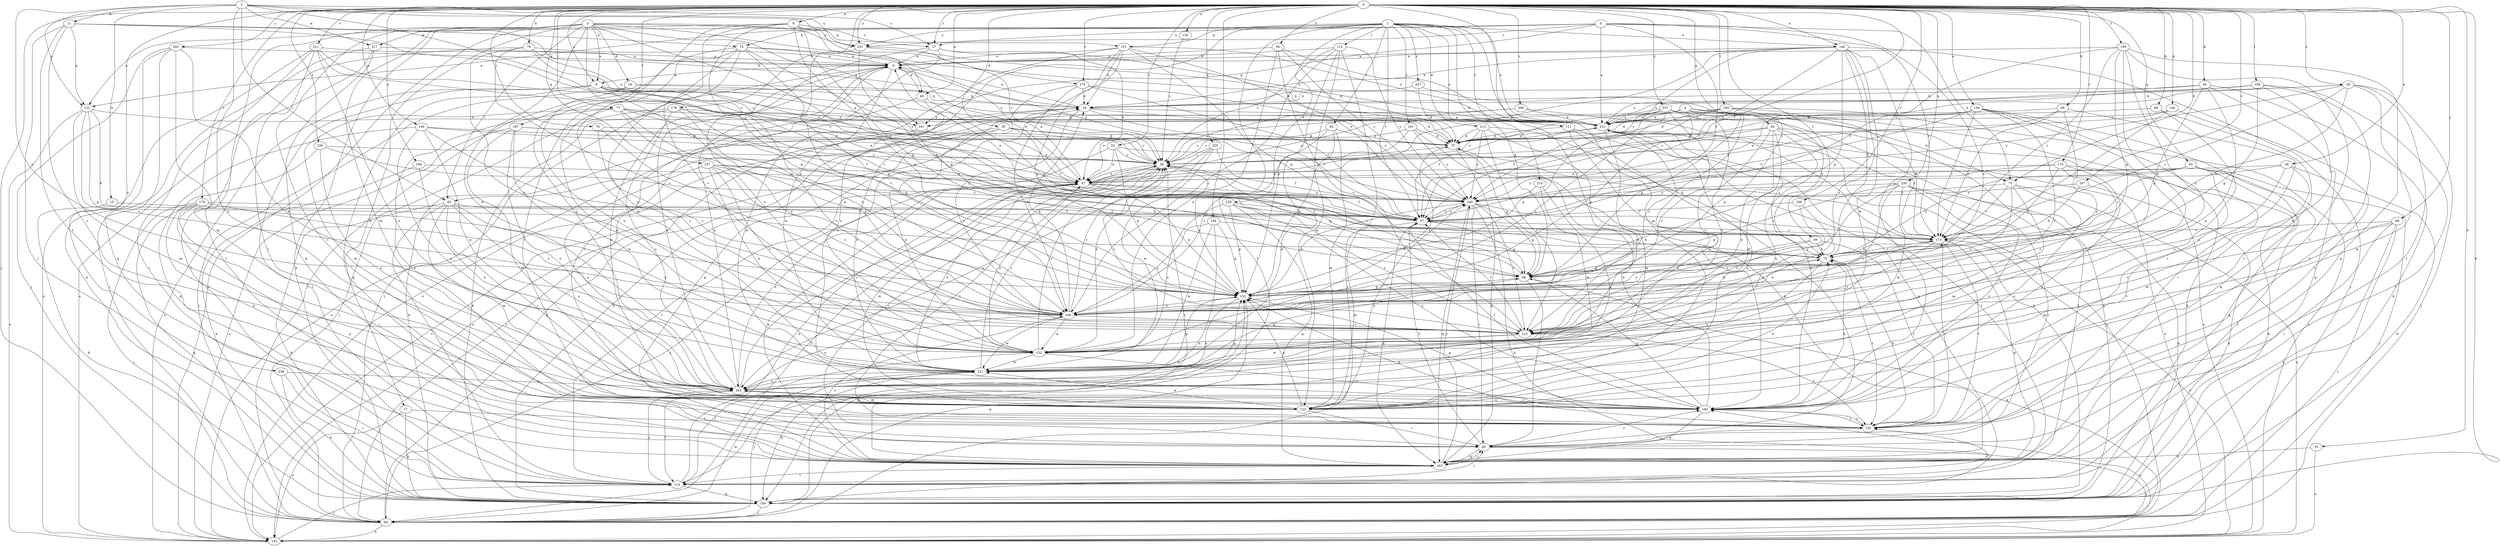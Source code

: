 strict digraph  {
0;
1;
2;
3;
4;
5;
6;
8;
9;
11;
15;
16;
17;
18;
22;
26;
27;
28;
30;
35;
36;
37;
38;
46;
47;
49;
54;
57;
63;
64;
66;
68;
70;
73;
74;
75;
76;
77;
82;
83;
85;
88;
94;
99;
104;
109;
111;
112;
114;
123;
126;
129;
131;
132;
139;
140;
143;
146;
149;
151;
152;
157;
161;
162;
164;
170;
172;
173;
178;
179;
182;
184;
185;
187;
189;
191;
192;
194;
201;
202;
206;
207;
211;
212;
213;
215;
217;
221;
225;
226;
230;
231;
237;
239;
240;
245;
247;
249;
0 -> 6  [label=a];
0 -> 8  [label=a];
0 -> 22  [label=c];
0 -> 26  [label=c];
0 -> 27  [label=c];
0 -> 30  [label=d];
0 -> 35  [label=d];
0 -> 36  [label=d];
0 -> 38  [label=e];
0 -> 46  [label=e];
0 -> 49  [label=f];
0 -> 54  [label=f];
0 -> 57  [label=f];
0 -> 63  [label=g];
0 -> 64  [label=g];
0 -> 68  [label=h];
0 -> 70  [label=h];
0 -> 73  [label=h];
0 -> 76  [label=i];
0 -> 77  [label=i];
0 -> 88  [label=j];
0 -> 94  [label=j];
0 -> 99  [label=k];
0 -> 104  [label=k];
0 -> 109  [label=l];
0 -> 126  [label=n];
0 -> 139  [label=o];
0 -> 140  [label=o];
0 -> 146  [label=p];
0 -> 149  [label=p];
0 -> 157  [label=q];
0 -> 164  [label=r];
0 -> 170  [label=r];
0 -> 172  [label=r];
0 -> 178  [label=s];
0 -> 179  [label=s];
0 -> 184  [label=t];
0 -> 185  [label=t];
0 -> 187  [label=t];
0 -> 189  [label=t];
0 -> 194  [label=u];
0 -> 201  [label=u];
0 -> 206  [label=v];
0 -> 207  [label=v];
0 -> 211  [label=v];
0 -> 212  [label=v];
0 -> 225  [label=x];
0 -> 226  [label=x];
0 -> 230  [label=x];
0 -> 237  [label=y];
0 -> 239  [label=y];
0 -> 245  [label=z];
1 -> 57  [label=f];
1 -> 66  [label=g];
1 -> 82  [label=i];
1 -> 83  [label=i];
1 -> 111  [label=l];
1 -> 112  [label=l];
1 -> 114  [label=l];
1 -> 123  [label=m];
1 -> 129  [label=n];
1 -> 131  [label=n];
1 -> 140  [label=o];
1 -> 151  [label=p];
1 -> 191  [label=t];
1 -> 201  [label=u];
1 -> 213  [label=w];
1 -> 215  [label=w];
1 -> 217  [label=w];
1 -> 231  [label=x];
1 -> 247  [label=z];
2 -> 11  [label=b];
2 -> 15  [label=b];
2 -> 27  [label=c];
2 -> 46  [label=e];
2 -> 83  [label=i];
2 -> 131  [label=n];
2 -> 182  [label=s];
2 -> 201  [label=u];
2 -> 217  [label=w];
2 -> 240  [label=y];
2 -> 249  [label=z];
3 -> 8  [label=a];
3 -> 16  [label=b];
3 -> 17  [label=b];
3 -> 83  [label=i];
3 -> 85  [label=i];
3 -> 104  [label=k];
3 -> 114  [label=l];
3 -> 123  [label=m];
3 -> 143  [label=o];
3 -> 151  [label=p];
3 -> 152  [label=p];
3 -> 161  [label=q];
3 -> 172  [label=r];
3 -> 173  [label=r];
3 -> 201  [label=u];
3 -> 221  [label=w];
4 -> 37  [label=d];
4 -> 66  [label=g];
4 -> 73  [label=h];
4 -> 104  [label=k];
4 -> 152  [label=p];
4 -> 161  [label=q];
4 -> 231  [label=x];
4 -> 249  [label=z];
5 -> 27  [label=c];
5 -> 57  [label=f];
5 -> 73  [label=h];
5 -> 74  [label=h];
5 -> 161  [label=q];
5 -> 173  [label=r];
5 -> 201  [label=u];
5 -> 231  [label=x];
5 -> 249  [label=z];
6 -> 27  [label=c];
6 -> 66  [label=g];
6 -> 131  [label=n];
6 -> 152  [label=p];
6 -> 202  [label=u];
6 -> 212  [label=v];
6 -> 240  [label=y];
6 -> 249  [label=z];
8 -> 18  [label=b];
8 -> 28  [label=c];
8 -> 114  [label=l];
8 -> 143  [label=o];
8 -> 152  [label=p];
8 -> 161  [label=q];
8 -> 162  [label=q];
8 -> 173  [label=r];
8 -> 249  [label=z];
9 -> 8  [label=a];
9 -> 46  [label=e];
9 -> 47  [label=e];
9 -> 94  [label=j];
9 -> 192  [label=t];
9 -> 202  [label=u];
9 -> 221  [label=w];
11 -> 18  [label=b];
11 -> 74  [label=h];
11 -> 114  [label=l];
11 -> 131  [label=n];
11 -> 182  [label=s];
11 -> 192  [label=t];
11 -> 240  [label=y];
15 -> 57  [label=f];
15 -> 104  [label=k];
16 -> 18  [label=b];
16 -> 94  [label=j];
16 -> 132  [label=n];
16 -> 231  [label=x];
17 -> 104  [label=k];
17 -> 143  [label=o];
17 -> 192  [label=t];
18 -> 9  [label=a];
18 -> 37  [label=d];
18 -> 57  [label=f];
18 -> 104  [label=k];
18 -> 143  [label=o];
18 -> 212  [label=v];
18 -> 231  [label=x];
22 -> 28  [label=c];
22 -> 47  [label=e];
22 -> 114  [label=l];
22 -> 152  [label=p];
22 -> 173  [label=r];
26 -> 18  [label=b];
26 -> 37  [label=d];
26 -> 75  [label=h];
26 -> 94  [label=j];
26 -> 123  [label=m];
26 -> 173  [label=r];
26 -> 192  [label=t];
26 -> 240  [label=y];
27 -> 9  [label=a];
27 -> 47  [label=e];
27 -> 132  [label=n];
27 -> 143  [label=o];
27 -> 231  [label=x];
28 -> 47  [label=e];
28 -> 66  [label=g];
28 -> 85  [label=i];
28 -> 94  [label=j];
28 -> 192  [label=t];
30 -> 28  [label=c];
30 -> 37  [label=d];
30 -> 57  [label=f];
30 -> 94  [label=j];
30 -> 132  [label=n];
30 -> 143  [label=o];
35 -> 143  [label=o];
35 -> 162  [label=q];
36 -> 18  [label=b];
36 -> 66  [label=g];
36 -> 104  [label=k];
36 -> 132  [label=n];
36 -> 162  [label=q];
36 -> 231  [label=x];
37 -> 28  [label=c];
37 -> 66  [label=g];
37 -> 162  [label=q];
37 -> 231  [label=x];
38 -> 47  [label=e];
38 -> 104  [label=k];
38 -> 123  [label=m];
38 -> 173  [label=r];
38 -> 249  [label=z];
46 -> 75  [label=h];
46 -> 132  [label=n];
46 -> 143  [label=o];
47 -> 9  [label=a];
47 -> 57  [label=f];
47 -> 94  [label=j];
47 -> 123  [label=m];
47 -> 152  [label=p];
47 -> 240  [label=y];
49 -> 75  [label=h];
49 -> 152  [label=p];
49 -> 192  [label=t];
49 -> 249  [label=z];
54 -> 9  [label=a];
54 -> 132  [label=n];
54 -> 212  [label=v];
54 -> 231  [label=x];
54 -> 240  [label=y];
57 -> 9  [label=a];
57 -> 66  [label=g];
57 -> 75  [label=h];
57 -> 123  [label=m];
57 -> 162  [label=q];
57 -> 173  [label=r];
57 -> 240  [label=y];
63 -> 47  [label=e];
63 -> 75  [label=h];
63 -> 94  [label=j];
63 -> 114  [label=l];
63 -> 162  [label=q];
63 -> 192  [label=t];
63 -> 240  [label=y];
64 -> 28  [label=c];
64 -> 37  [label=d];
64 -> 114  [label=l];
64 -> 132  [label=n];
64 -> 173  [label=r];
64 -> 202  [label=u];
64 -> 212  [label=v];
64 -> 221  [label=w];
66 -> 28  [label=c];
66 -> 85  [label=i];
66 -> 152  [label=p];
68 -> 173  [label=r];
68 -> 182  [label=s];
68 -> 231  [label=x];
68 -> 240  [label=y];
68 -> 249  [label=z];
70 -> 9  [label=a];
70 -> 47  [label=e];
70 -> 114  [label=l];
70 -> 212  [label=v];
70 -> 231  [label=x];
70 -> 249  [label=z];
73 -> 123  [label=m];
73 -> 143  [label=o];
73 -> 173  [label=r];
73 -> 182  [label=s];
73 -> 240  [label=y];
73 -> 249  [label=z];
74 -> 9  [label=a];
74 -> 37  [label=d];
74 -> 75  [label=h];
74 -> 94  [label=j];
74 -> 132  [label=n];
74 -> 152  [label=p];
74 -> 192  [label=t];
74 -> 221  [label=w];
75 -> 66  [label=g];
75 -> 173  [label=r];
75 -> 192  [label=t];
75 -> 202  [label=u];
76 -> 37  [label=d];
76 -> 152  [label=p];
76 -> 249  [label=z];
77 -> 47  [label=e];
77 -> 57  [label=f];
77 -> 123  [label=m];
77 -> 132  [label=n];
77 -> 152  [label=p];
77 -> 192  [label=t];
77 -> 231  [label=x];
77 -> 249  [label=z];
82 -> 28  [label=c];
82 -> 37  [label=d];
82 -> 123  [label=m];
82 -> 221  [label=w];
82 -> 249  [label=z];
83 -> 57  [label=f];
83 -> 104  [label=k];
83 -> 114  [label=l];
83 -> 123  [label=m];
83 -> 132  [label=n];
83 -> 182  [label=s];
83 -> 202  [label=u];
85 -> 57  [label=f];
85 -> 143  [label=o];
85 -> 162  [label=q];
85 -> 182  [label=s];
88 -> 85  [label=i];
88 -> 94  [label=j];
88 -> 104  [label=k];
88 -> 123  [label=m];
88 -> 173  [label=r];
88 -> 212  [label=v];
94 -> 18  [label=b];
94 -> 66  [label=g];
94 -> 143  [label=o];
94 -> 152  [label=p];
94 -> 221  [label=w];
99 -> 182  [label=s];
99 -> 202  [label=u];
99 -> 231  [label=x];
104 -> 94  [label=j];
104 -> 152  [label=p];
109 -> 18  [label=b];
109 -> 66  [label=g];
109 -> 114  [label=l];
109 -> 132  [label=n];
109 -> 192  [label=t];
109 -> 231  [label=x];
111 -> 37  [label=d];
111 -> 85  [label=i];
111 -> 162  [label=q];
111 -> 182  [label=s];
112 -> 9  [label=a];
112 -> 28  [label=c];
112 -> 94  [label=j];
112 -> 123  [label=m];
112 -> 152  [label=p];
112 -> 240  [label=y];
112 -> 249  [label=z];
114 -> 47  [label=e];
114 -> 85  [label=i];
114 -> 104  [label=k];
114 -> 192  [label=t];
114 -> 202  [label=u];
123 -> 9  [label=a];
123 -> 75  [label=h];
123 -> 85  [label=i];
123 -> 152  [label=p];
123 -> 221  [label=w];
123 -> 231  [label=x];
123 -> 240  [label=y];
126 -> 28  [label=c];
129 -> 57  [label=f];
129 -> 132  [label=n];
129 -> 152  [label=p];
129 -> 162  [label=q];
129 -> 182  [label=s];
129 -> 212  [label=v];
131 -> 75  [label=h];
131 -> 123  [label=m];
131 -> 143  [label=o];
131 -> 152  [label=p];
131 -> 231  [label=x];
131 -> 249  [label=z];
132 -> 28  [label=c];
132 -> 37  [label=d];
132 -> 47  [label=e];
132 -> 114  [label=l];
132 -> 182  [label=s];
132 -> 221  [label=w];
139 -> 47  [label=e];
139 -> 57  [label=f];
139 -> 85  [label=i];
139 -> 162  [label=q];
139 -> 173  [label=r];
139 -> 202  [label=u];
139 -> 212  [label=v];
139 -> 231  [label=x];
140 -> 9  [label=a];
140 -> 18  [label=b];
140 -> 47  [label=e];
140 -> 57  [label=f];
140 -> 66  [label=g];
140 -> 75  [label=h];
140 -> 94  [label=j];
140 -> 182  [label=s];
140 -> 212  [label=v];
140 -> 221  [label=w];
140 -> 240  [label=y];
143 -> 114  [label=l];
143 -> 173  [label=r];
143 -> 182  [label=s];
143 -> 231  [label=x];
146 -> 28  [label=c];
146 -> 173  [label=r];
146 -> 192  [label=t];
146 -> 231  [label=x];
149 -> 28  [label=c];
149 -> 37  [label=d];
149 -> 132  [label=n];
149 -> 162  [label=q];
149 -> 202  [label=u];
149 -> 249  [label=z];
151 -> 9  [label=a];
151 -> 18  [label=b];
151 -> 66  [label=g];
151 -> 123  [label=m];
151 -> 152  [label=p];
151 -> 182  [label=s];
151 -> 231  [label=x];
151 -> 240  [label=y];
152 -> 28  [label=c];
152 -> 75  [label=h];
152 -> 202  [label=u];
152 -> 249  [label=z];
157 -> 47  [label=e];
157 -> 75  [label=h];
157 -> 132  [label=n];
157 -> 202  [label=u];
157 -> 212  [label=v];
157 -> 240  [label=y];
157 -> 249  [label=z];
161 -> 47  [label=e];
161 -> 104  [label=k];
162 -> 28  [label=c];
162 -> 47  [label=e];
162 -> 85  [label=i];
162 -> 114  [label=l];
162 -> 240  [label=y];
162 -> 249  [label=z];
164 -> 104  [label=k];
164 -> 152  [label=p];
164 -> 173  [label=r];
164 -> 221  [label=w];
164 -> 249  [label=z];
170 -> 47  [label=e];
170 -> 75  [label=h];
170 -> 104  [label=k];
170 -> 182  [label=s];
170 -> 212  [label=v];
170 -> 240  [label=y];
172 -> 18  [label=b];
172 -> 57  [label=f];
172 -> 162  [label=q];
172 -> 240  [label=y];
172 -> 249  [label=z];
173 -> 75  [label=h];
173 -> 162  [label=q];
173 -> 192  [label=t];
173 -> 212  [label=v];
173 -> 249  [label=z];
178 -> 28  [label=c];
178 -> 94  [label=j];
178 -> 104  [label=k];
178 -> 202  [label=u];
178 -> 212  [label=v];
178 -> 231  [label=x];
179 -> 57  [label=f];
179 -> 85  [label=i];
179 -> 94  [label=j];
179 -> 104  [label=k];
179 -> 162  [label=q];
179 -> 249  [label=z];
182 -> 37  [label=d];
182 -> 57  [label=f];
182 -> 66  [label=g];
182 -> 75  [label=h];
182 -> 152  [label=p];
182 -> 162  [label=q];
182 -> 192  [label=t];
182 -> 202  [label=u];
184 -> 37  [label=d];
184 -> 57  [label=f];
184 -> 143  [label=o];
184 -> 152  [label=p];
184 -> 173  [label=r];
184 -> 231  [label=x];
185 -> 9  [label=a];
185 -> 57  [label=f];
185 -> 66  [label=g];
185 -> 152  [label=p];
185 -> 162  [label=q];
185 -> 173  [label=r];
185 -> 192  [label=t];
185 -> 249  [label=z];
187 -> 28  [label=c];
187 -> 37  [label=d];
187 -> 123  [label=m];
187 -> 143  [label=o];
187 -> 202  [label=u];
187 -> 221  [label=w];
189 -> 57  [label=f];
189 -> 132  [label=n];
189 -> 212  [label=v];
191 -> 28  [label=c];
191 -> 37  [label=d];
191 -> 152  [label=p];
191 -> 162  [label=q];
191 -> 240  [label=y];
192 -> 75  [label=h];
192 -> 85  [label=i];
192 -> 152  [label=p];
192 -> 173  [label=r];
192 -> 182  [label=s];
194 -> 47  [label=e];
194 -> 104  [label=k];
194 -> 202  [label=u];
201 -> 28  [label=c];
201 -> 37  [label=d];
201 -> 66  [label=g];
201 -> 249  [label=z];
202 -> 9  [label=a];
202 -> 28  [label=c];
202 -> 47  [label=e];
202 -> 114  [label=l];
202 -> 123  [label=m];
202 -> 152  [label=p];
202 -> 182  [label=s];
206 -> 28  [label=c];
206 -> 47  [label=e];
206 -> 104  [label=k];
206 -> 231  [label=x];
207 -> 75  [label=h];
207 -> 104  [label=k];
207 -> 240  [label=y];
211 -> 9  [label=a];
211 -> 28  [label=c];
211 -> 85  [label=i];
211 -> 114  [label=l];
211 -> 143  [label=o];
211 -> 202  [label=u];
211 -> 240  [label=y];
212 -> 28  [label=c];
212 -> 57  [label=f];
212 -> 132  [label=n];
212 -> 192  [label=t];
212 -> 221  [label=w];
213 -> 28  [label=c];
213 -> 37  [label=d];
213 -> 75  [label=h];
213 -> 123  [label=m];
213 -> 212  [label=v];
213 -> 240  [label=y];
215 -> 202  [label=u];
215 -> 221  [label=w];
215 -> 240  [label=y];
217 -> 9  [label=a];
217 -> 94  [label=j];
217 -> 143  [label=o];
217 -> 162  [label=q];
221 -> 18  [label=b];
221 -> 28  [label=c];
221 -> 47  [label=e];
221 -> 66  [label=g];
221 -> 94  [label=j];
221 -> 104  [label=k];
221 -> 152  [label=p];
221 -> 202  [label=u];
221 -> 231  [label=x];
225 -> 28  [label=c];
225 -> 57  [label=f];
225 -> 132  [label=n];
225 -> 202  [label=u];
225 -> 221  [label=w];
226 -> 28  [label=c];
226 -> 162  [label=q];
226 -> 173  [label=r];
226 -> 202  [label=u];
230 -> 85  [label=i];
230 -> 104  [label=k];
230 -> 152  [label=p];
230 -> 182  [label=s];
230 -> 212  [label=v];
230 -> 221  [label=w];
230 -> 240  [label=y];
230 -> 249  [label=z];
231 -> 37  [label=d];
231 -> 94  [label=j];
231 -> 114  [label=l];
231 -> 132  [label=n];
231 -> 182  [label=s];
237 -> 47  [label=e];
237 -> 57  [label=f];
237 -> 104  [label=k];
237 -> 132  [label=n];
237 -> 143  [label=o];
237 -> 152  [label=p];
237 -> 212  [label=v];
237 -> 231  [label=x];
237 -> 249  [label=z];
239 -> 104  [label=k];
239 -> 114  [label=l];
239 -> 202  [label=u];
240 -> 57  [label=f];
240 -> 66  [label=g];
240 -> 85  [label=i];
240 -> 104  [label=k];
240 -> 152  [label=p];
240 -> 162  [label=q];
240 -> 173  [label=r];
240 -> 212  [label=v];
245 -> 9  [label=a];
245 -> 94  [label=j];
245 -> 104  [label=k];
245 -> 123  [label=m];
245 -> 162  [label=q];
245 -> 221  [label=w];
247 -> 18  [label=b];
247 -> 37  [label=d];
247 -> 75  [label=h];
249 -> 18  [label=b];
249 -> 28  [label=c];
249 -> 132  [label=n];
249 -> 202  [label=u];
249 -> 212  [label=v];
249 -> 221  [label=w];
}
